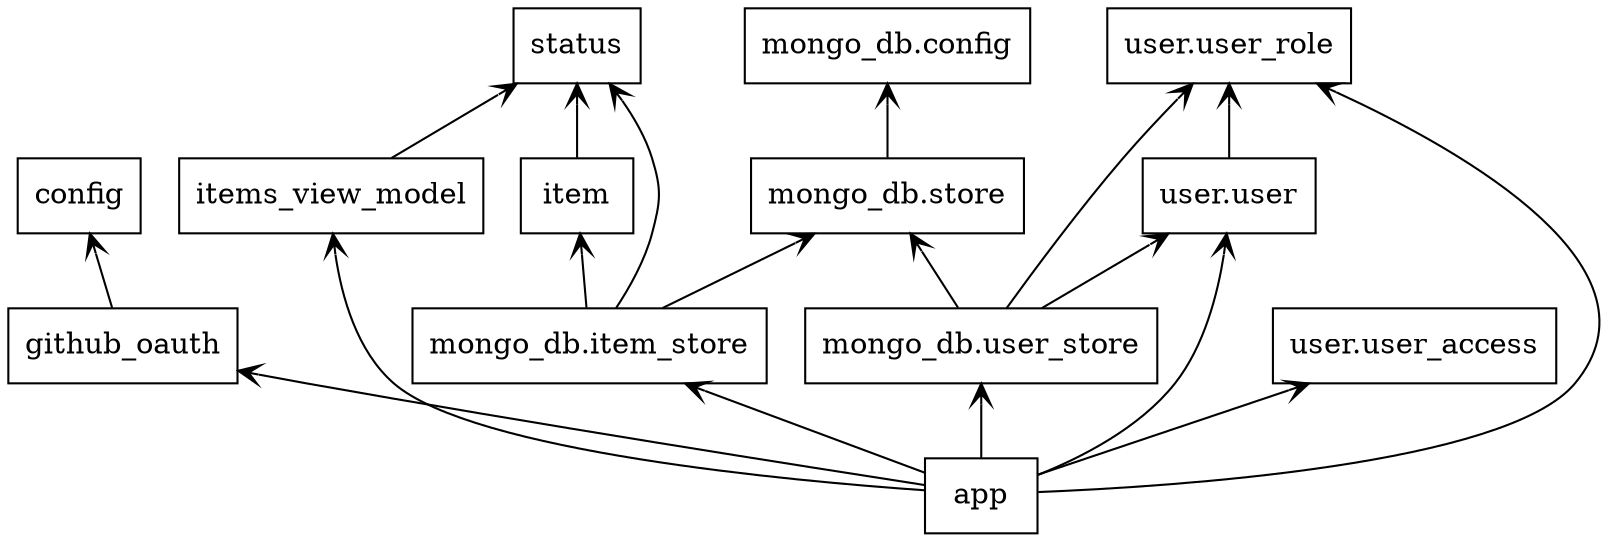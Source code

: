 digraph "packages_ToDoApp" {
charset="utf-8"
rankdir=BT
"0" [label="app", shape="box"];
"1" [label="config", shape="box"];
"2" [label="github_oauth", shape="box"];
"3" [label="item", shape="box"];
"4" [label="items_view_model", shape="box"];
"5" [label="mongo_db.config", shape="box"];
"6" [label="mongo_db.item_store", shape="box"];
"7" [label="mongo_db.store", shape="box"];
"8" [label="mongo_db.user_store", shape="box"];
"9" [label="status", shape="box"];
"10" [label="user.user", shape="box"];
"11" [label="user.user_access", shape="box"];
"12" [label="user.user_role", shape="box"];
"0" -> "2" [arrowhead="open", arrowtail="none"];
"0" -> "4" [arrowhead="open", arrowtail="none"];
"0" -> "6" [arrowhead="open", arrowtail="none"];
"0" -> "8" [arrowhead="open", arrowtail="none"];
"0" -> "10" [arrowhead="open", arrowtail="none"];
"0" -> "11" [arrowhead="open", arrowtail="none"];
"0" -> "12" [arrowhead="open", arrowtail="none"];
"2" -> "1" [arrowhead="open", arrowtail="none"];
"3" -> "9" [arrowhead="open", arrowtail="none"];
"4" -> "9" [arrowhead="open", arrowtail="none"];
"6" -> "3" [arrowhead="open", arrowtail="none"];
"6" -> "7" [arrowhead="open", arrowtail="none"];
"6" -> "9" [arrowhead="open", arrowtail="none"];
"7" -> "5" [arrowhead="open", arrowtail="none"];
"8" -> "7" [arrowhead="open", arrowtail="none"];
"8" -> "10" [arrowhead="open", arrowtail="none"];
"8" -> "12" [arrowhead="open", arrowtail="none"];
"10" -> "12" [arrowhead="open", arrowtail="none"];
}
